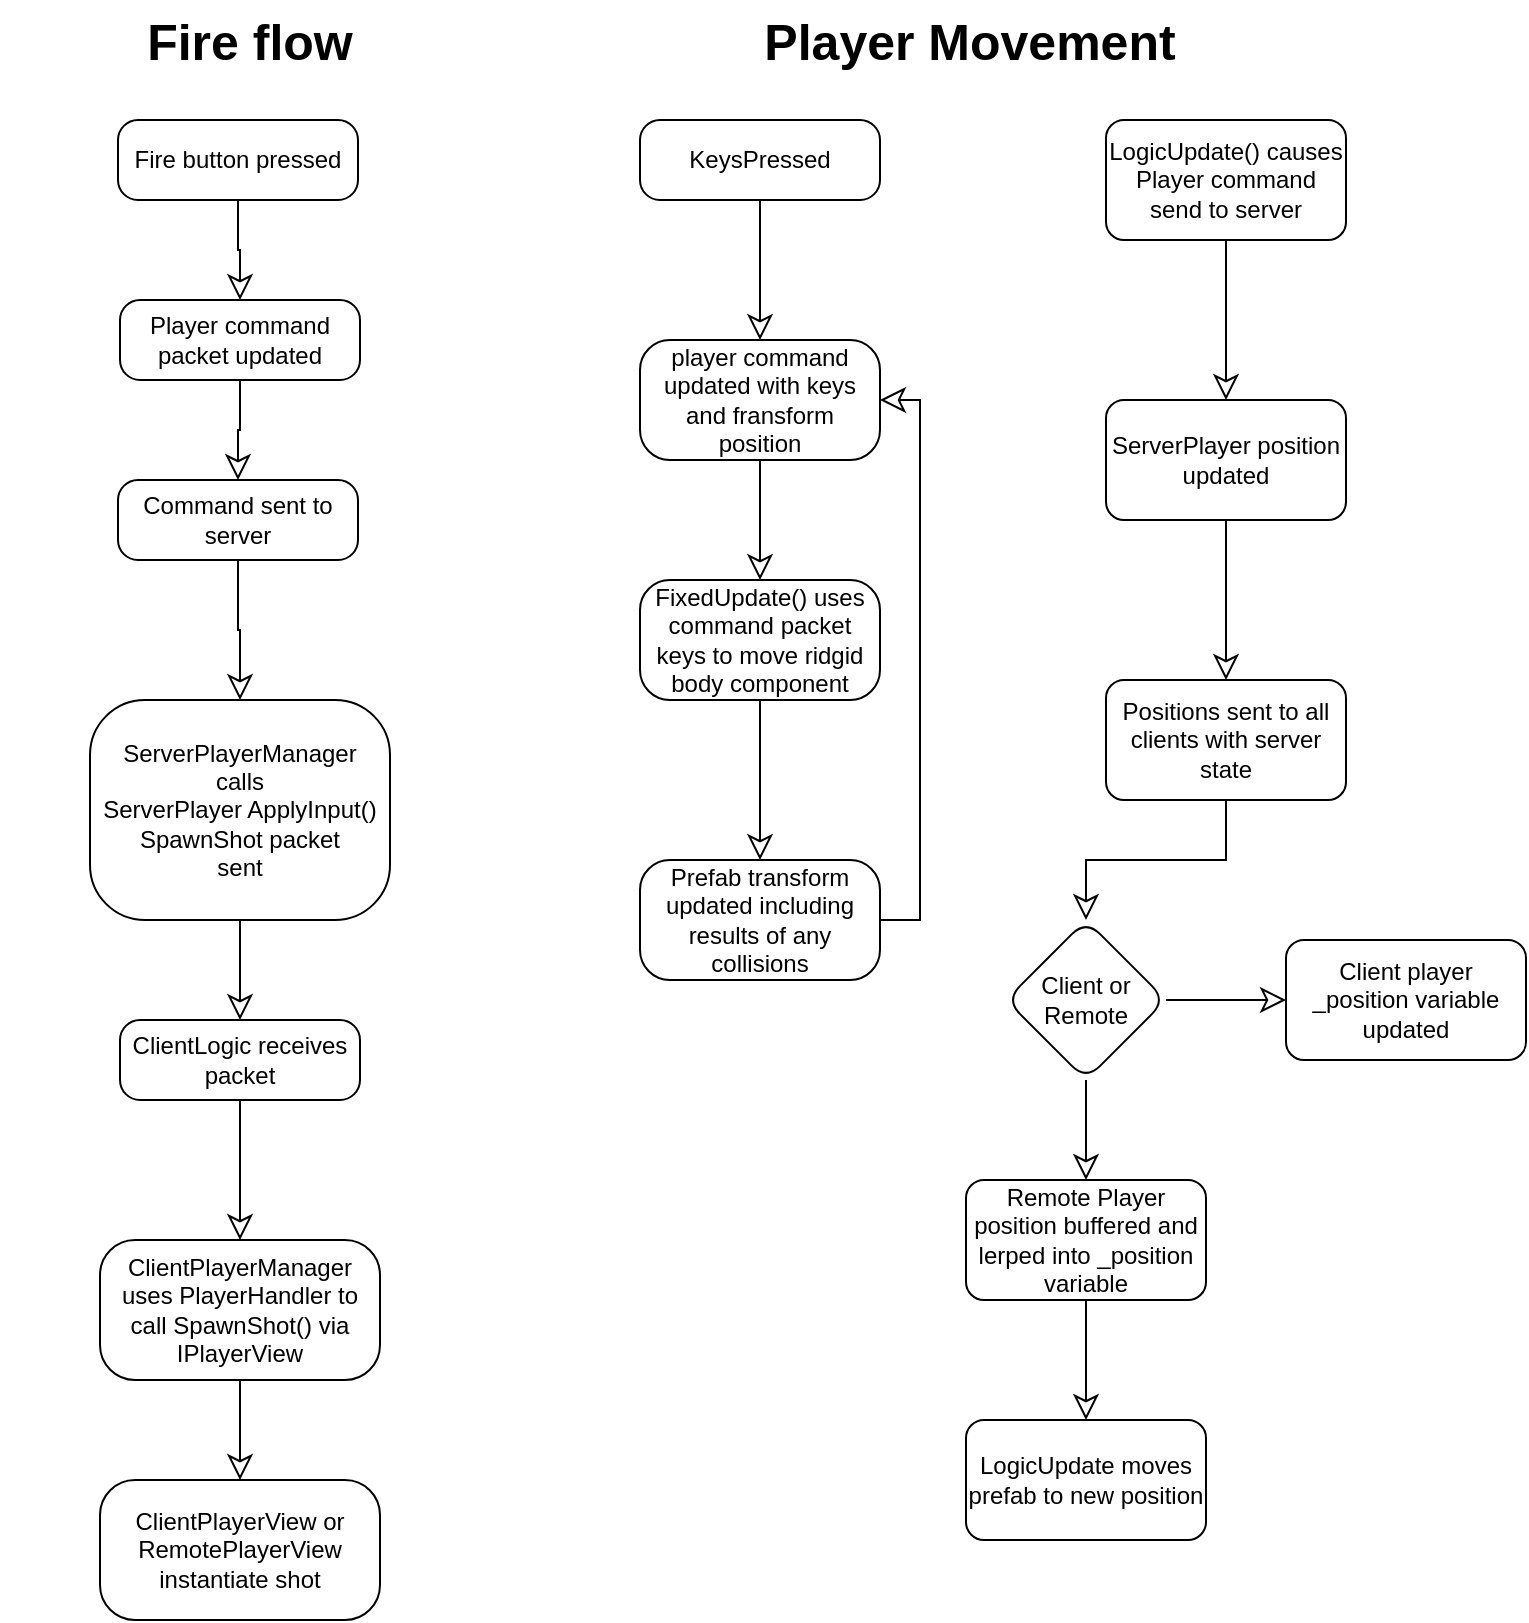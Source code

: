 <mxfile version="13.9.9" type="device"><diagram id="C5RBs43oDa-KdzZeNtuy" name="Page-1"><mxGraphModel dx="1182" dy="792" grid="1" gridSize="10" guides="1" tooltips="1" connect="1" arrows="1" fold="1" page="1" pageScale="1" pageWidth="827" pageHeight="1169" math="0" shadow="0"><root><mxCell id="WIyWlLk6GJQsqaUBKTNV-0"/><mxCell id="WIyWlLk6GJQsqaUBKTNV-1" parent="WIyWlLk6GJQsqaUBKTNV-0"/><mxCell id="PQIq1KSmwl1kPF-VCO2N-15" value="" style="edgeStyle=orthogonalEdgeStyle;rounded=0;orthogonalLoop=1;jettySize=auto;html=1;endFill=0;endSize=10;" edge="1" parent="WIyWlLk6GJQsqaUBKTNV-1" source="WIyWlLk6GJQsqaUBKTNV-3" target="PQIq1KSmwl1kPF-VCO2N-1"><mxGeometry relative="1" as="geometry"/></mxCell><object label="Fire button pressed" id="WIyWlLk6GJQsqaUBKTNV-3"><mxCell style="rounded=1;whiteSpace=wrap;html=1;fontSize=12;glass=0;strokeWidth=1;shadow=0;arcSize=25;" parent="WIyWlLk6GJQsqaUBKTNV-1" vertex="1"><mxGeometry x="86" y="140" width="120" height="40" as="geometry"/></mxCell></object><mxCell id="PQIq1KSmwl1kPF-VCO2N-0" value="&lt;font style=&quot;font-size: 25px&quot;&gt;&lt;b&gt;Fire flow&lt;/b&gt;&lt;/font&gt;" style="text;html=1;strokeColor=none;fillColor=none;align=center;verticalAlign=middle;whiteSpace=wrap;rounded=0;" vertex="1" parent="WIyWlLk6GJQsqaUBKTNV-1"><mxGeometry x="27" y="80" width="250" height="40" as="geometry"/></mxCell><mxCell id="PQIq1KSmwl1kPF-VCO2N-16" value="" style="edgeStyle=orthogonalEdgeStyle;rounded=0;orthogonalLoop=1;jettySize=auto;html=1;endFill=0;endSize=10;" edge="1" parent="WIyWlLk6GJQsqaUBKTNV-1" source="PQIq1KSmwl1kPF-VCO2N-1" target="PQIq1KSmwl1kPF-VCO2N-4"><mxGeometry relative="1" as="geometry"/></mxCell><object label="Player command packet updated" id="PQIq1KSmwl1kPF-VCO2N-1"><mxCell style="rounded=1;whiteSpace=wrap;html=1;fontSize=12;glass=0;strokeWidth=1;shadow=0;arcSize=25;" vertex="1" parent="WIyWlLk6GJQsqaUBKTNV-1"><mxGeometry x="87" y="230" width="120" height="40" as="geometry"/></mxCell></object><mxCell id="PQIq1KSmwl1kPF-VCO2N-13" value="" style="edgeStyle=orthogonalEdgeStyle;rounded=0;orthogonalLoop=1;jettySize=auto;html=1;endFill=0;endSize=10;" edge="1" parent="WIyWlLk6GJQsqaUBKTNV-1" source="PQIq1KSmwl1kPF-VCO2N-4" target="PQIq1KSmwl1kPF-VCO2N-6"><mxGeometry relative="1" as="geometry"/></mxCell><object label="Command sent to server" id="PQIq1KSmwl1kPF-VCO2N-4"><mxCell style="rounded=1;whiteSpace=wrap;html=1;fontSize=12;glass=0;strokeWidth=1;shadow=0;arcSize=25;" vertex="1" parent="WIyWlLk6GJQsqaUBKTNV-1"><mxGeometry x="86" y="320" width="120" height="40" as="geometry"/></mxCell></object><mxCell id="PQIq1KSmwl1kPF-VCO2N-11" style="edgeStyle=orthogonalEdgeStyle;rounded=0;orthogonalLoop=1;jettySize=auto;html=1;entryX=0.5;entryY=0;entryDx=0;entryDy=0;endFill=0;endSize=10;" edge="1" parent="WIyWlLk6GJQsqaUBKTNV-1" source="PQIq1KSmwl1kPF-VCO2N-6" target="PQIq1KSmwl1kPF-VCO2N-8"><mxGeometry relative="1" as="geometry"/></mxCell><object label="ServerPlayerManager&lt;br&gt;calls&lt;br&gt;ServerPlayer ApplyInput()&lt;br&gt;SpawnShot packet&lt;br&gt;sent" id="PQIq1KSmwl1kPF-VCO2N-6"><mxCell style="rounded=1;whiteSpace=wrap;html=1;fontSize=12;glass=0;strokeWidth=1;shadow=0;arcSize=25;" vertex="1" parent="WIyWlLk6GJQsqaUBKTNV-1"><mxGeometry x="72" y="430" width="150" height="110" as="geometry"/></mxCell></object><mxCell id="PQIq1KSmwl1kPF-VCO2N-10" value="" style="edgeStyle=orthogonalEdgeStyle;rounded=0;orthogonalLoop=1;jettySize=auto;html=1;endFill=0;endSize=10;" edge="1" parent="WIyWlLk6GJQsqaUBKTNV-1" source="PQIq1KSmwl1kPF-VCO2N-8" target="PQIq1KSmwl1kPF-VCO2N-9"><mxGeometry relative="1" as="geometry"/></mxCell><object label="ClientLogic receives packet" id="PQIq1KSmwl1kPF-VCO2N-8"><mxCell style="rounded=1;whiteSpace=wrap;html=1;fontSize=12;glass=0;strokeWidth=1;shadow=0;arcSize=25;" vertex="1" parent="WIyWlLk6GJQsqaUBKTNV-1"><mxGeometry x="87" y="590" width="120" height="40" as="geometry"/></mxCell></object><mxCell id="PQIq1KSmwl1kPF-VCO2N-18" value="" style="edgeStyle=orthogonalEdgeStyle;rounded=0;orthogonalLoop=1;jettySize=auto;html=1;endFill=0;endSize=10;" edge="1" parent="WIyWlLk6GJQsqaUBKTNV-1" source="PQIq1KSmwl1kPF-VCO2N-9" target="PQIq1KSmwl1kPF-VCO2N-17"><mxGeometry relative="1" as="geometry"/></mxCell><mxCell id="PQIq1KSmwl1kPF-VCO2N-9" value="ClientPlayerManager uses PlayerHandler to call SpawnShot() via IPlayerView" style="whiteSpace=wrap;html=1;rounded=1;shadow=0;strokeWidth=1;glass=0;arcSize=25;" vertex="1" parent="WIyWlLk6GJQsqaUBKTNV-1"><mxGeometry x="77" y="700" width="140" height="70" as="geometry"/></mxCell><mxCell id="PQIq1KSmwl1kPF-VCO2N-17" value="ClientPlayerView or&lt;br&gt;RemotePlayerView&lt;br&gt;instantiate shot" style="whiteSpace=wrap;html=1;rounded=1;shadow=0;strokeWidth=1;glass=0;arcSize=25;" vertex="1" parent="WIyWlLk6GJQsqaUBKTNV-1"><mxGeometry x="77" y="820" width="140" height="70" as="geometry"/></mxCell><mxCell id="PQIq1KSmwl1kPF-VCO2N-19" value="&lt;font style=&quot;font-size: 25px&quot;&gt;&lt;b&gt;Player Movement&lt;/b&gt;&lt;/font&gt;" style="text;html=1;strokeColor=none;fillColor=none;align=center;verticalAlign=middle;whiteSpace=wrap;rounded=0;" vertex="1" parent="WIyWlLk6GJQsqaUBKTNV-1"><mxGeometry x="387" y="80" width="250" height="40" as="geometry"/></mxCell><mxCell id="PQIq1KSmwl1kPF-VCO2N-22" value="" style="edgeStyle=orthogonalEdgeStyle;rounded=0;orthogonalLoop=1;jettySize=auto;html=1;endFill=0;endSize=10;" edge="1" parent="WIyWlLk6GJQsqaUBKTNV-1" source="PQIq1KSmwl1kPF-VCO2N-20" target="PQIq1KSmwl1kPF-VCO2N-21"><mxGeometry relative="1" as="geometry"/></mxCell><object label="KeysPressed" id="PQIq1KSmwl1kPF-VCO2N-20"><mxCell style="rounded=1;whiteSpace=wrap;html=1;fontSize=12;glass=0;strokeWidth=1;shadow=0;arcSize=25;" vertex="1" parent="WIyWlLk6GJQsqaUBKTNV-1"><mxGeometry x="347" y="140" width="120" height="40" as="geometry"/></mxCell></object><mxCell id="PQIq1KSmwl1kPF-VCO2N-24" value="" style="edgeStyle=orthogonalEdgeStyle;rounded=0;orthogonalLoop=1;jettySize=auto;html=1;endFill=0;endSize=10;" edge="1" parent="WIyWlLk6GJQsqaUBKTNV-1" source="PQIq1KSmwl1kPF-VCO2N-21" target="PQIq1KSmwl1kPF-VCO2N-23"><mxGeometry relative="1" as="geometry"/></mxCell><mxCell id="PQIq1KSmwl1kPF-VCO2N-21" value="player command updated with keys and fransform position" style="whiteSpace=wrap;html=1;rounded=1;shadow=0;strokeWidth=1;glass=0;arcSize=25;" vertex="1" parent="WIyWlLk6GJQsqaUBKTNV-1"><mxGeometry x="347" y="250" width="120" height="60" as="geometry"/></mxCell><mxCell id="PQIq1KSmwl1kPF-VCO2N-26" value="" style="edgeStyle=orthogonalEdgeStyle;rounded=0;orthogonalLoop=1;jettySize=auto;html=1;endFill=0;endSize=10;" edge="1" parent="WIyWlLk6GJQsqaUBKTNV-1" source="PQIq1KSmwl1kPF-VCO2N-23" target="PQIq1KSmwl1kPF-VCO2N-25"><mxGeometry relative="1" as="geometry"/></mxCell><mxCell id="PQIq1KSmwl1kPF-VCO2N-23" value="FixedUpdate() uses command packet keys to move ridgid body component" style="whiteSpace=wrap;html=1;rounded=1;shadow=0;strokeWidth=1;glass=0;arcSize=25;" vertex="1" parent="WIyWlLk6GJQsqaUBKTNV-1"><mxGeometry x="347" y="370" width="120" height="60" as="geometry"/></mxCell><mxCell id="PQIq1KSmwl1kPF-VCO2N-28" value="" style="edgeStyle=orthogonalEdgeStyle;rounded=0;orthogonalLoop=1;jettySize=auto;html=1;endFill=0;endSize=10;entryX=1;entryY=0.5;entryDx=0;entryDy=0;" edge="1" parent="WIyWlLk6GJQsqaUBKTNV-1" source="PQIq1KSmwl1kPF-VCO2N-25" target="PQIq1KSmwl1kPF-VCO2N-21"><mxGeometry relative="1" as="geometry"><mxPoint x="547" y="560" as="targetPoint"/><Array as="points"><mxPoint x="487" y="540"/><mxPoint x="487" y="280"/></Array></mxGeometry></mxCell><mxCell id="PQIq1KSmwl1kPF-VCO2N-25" value="Prefab transform updated including results of any collisions" style="whiteSpace=wrap;html=1;rounded=1;shadow=0;strokeWidth=1;glass=0;arcSize=25;" vertex="1" parent="WIyWlLk6GJQsqaUBKTNV-1"><mxGeometry x="347" y="510" width="120" height="60" as="geometry"/></mxCell><mxCell id="PQIq1KSmwl1kPF-VCO2N-31" value="" style="edgeStyle=orthogonalEdgeStyle;rounded=0;orthogonalLoop=1;jettySize=auto;html=1;endFill=0;endSize=10;" edge="1" parent="WIyWlLk6GJQsqaUBKTNV-1" source="PQIq1KSmwl1kPF-VCO2N-29" target="PQIq1KSmwl1kPF-VCO2N-30"><mxGeometry relative="1" as="geometry"/></mxCell><mxCell id="PQIq1KSmwl1kPF-VCO2N-29" value="LogicUpdate() causes Player command send to server" style="rounded=1;whiteSpace=wrap;html=1;" vertex="1" parent="WIyWlLk6GJQsqaUBKTNV-1"><mxGeometry x="580" y="140" width="120" height="60" as="geometry"/></mxCell><mxCell id="PQIq1KSmwl1kPF-VCO2N-33" value="" style="edgeStyle=orthogonalEdgeStyle;rounded=0;orthogonalLoop=1;jettySize=auto;html=1;endFill=0;endSize=10;" edge="1" parent="WIyWlLk6GJQsqaUBKTNV-1" source="PQIq1KSmwl1kPF-VCO2N-30" target="PQIq1KSmwl1kPF-VCO2N-32"><mxGeometry relative="1" as="geometry"/></mxCell><mxCell id="PQIq1KSmwl1kPF-VCO2N-30" value="ServerPlayer position updated" style="whiteSpace=wrap;html=1;rounded=1;" vertex="1" parent="WIyWlLk6GJQsqaUBKTNV-1"><mxGeometry x="580" y="280" width="120" height="60" as="geometry"/></mxCell><mxCell id="PQIq1KSmwl1kPF-VCO2N-37" value="" style="edgeStyle=orthogonalEdgeStyle;rounded=0;orthogonalLoop=1;jettySize=auto;html=1;endFill=0;endSize=10;" edge="1" parent="WIyWlLk6GJQsqaUBKTNV-1" source="PQIq1KSmwl1kPF-VCO2N-32" target="PQIq1KSmwl1kPF-VCO2N-36"><mxGeometry relative="1" as="geometry"/></mxCell><mxCell id="PQIq1KSmwl1kPF-VCO2N-32" value="Positions sent to all clients with server state" style="whiteSpace=wrap;html=1;rounded=1;" vertex="1" parent="WIyWlLk6GJQsqaUBKTNV-1"><mxGeometry x="580" y="420" width="120" height="60" as="geometry"/></mxCell><mxCell id="PQIq1KSmwl1kPF-VCO2N-39" value="" style="edgeStyle=orthogonalEdgeStyle;rounded=0;orthogonalLoop=1;jettySize=auto;html=1;endFill=0;endSize=10;" edge="1" parent="WIyWlLk6GJQsqaUBKTNV-1" source="PQIq1KSmwl1kPF-VCO2N-36" target="PQIq1KSmwl1kPF-VCO2N-38"><mxGeometry relative="1" as="geometry"/></mxCell><mxCell id="PQIq1KSmwl1kPF-VCO2N-41" value="" style="edgeStyle=orthogonalEdgeStyle;rounded=0;orthogonalLoop=1;jettySize=auto;html=1;endFill=0;endSize=10;" edge="1" parent="WIyWlLk6GJQsqaUBKTNV-1" source="PQIq1KSmwl1kPF-VCO2N-36" target="PQIq1KSmwl1kPF-VCO2N-40"><mxGeometry relative="1" as="geometry"/></mxCell><mxCell id="PQIq1KSmwl1kPF-VCO2N-36" value="Client or Remote" style="rhombus;whiteSpace=wrap;html=1;rounded=1;" vertex="1" parent="WIyWlLk6GJQsqaUBKTNV-1"><mxGeometry x="530" y="540" width="80" height="80" as="geometry"/></mxCell><mxCell id="PQIq1KSmwl1kPF-VCO2N-38" value="Client player _position variable updated" style="whiteSpace=wrap;html=1;rounded=1;" vertex="1" parent="WIyWlLk6GJQsqaUBKTNV-1"><mxGeometry x="670" y="550" width="120" height="60" as="geometry"/></mxCell><mxCell id="PQIq1KSmwl1kPF-VCO2N-43" value="" style="edgeStyle=orthogonalEdgeStyle;rounded=0;orthogonalLoop=1;jettySize=auto;html=1;endFill=0;endSize=10;" edge="1" parent="WIyWlLk6GJQsqaUBKTNV-1" source="PQIq1KSmwl1kPF-VCO2N-40" target="PQIq1KSmwl1kPF-VCO2N-42"><mxGeometry relative="1" as="geometry"/></mxCell><mxCell id="PQIq1KSmwl1kPF-VCO2N-40" value="Remote Player position buffered and lerped into _position variable" style="whiteSpace=wrap;html=1;rounded=1;" vertex="1" parent="WIyWlLk6GJQsqaUBKTNV-1"><mxGeometry x="510" y="670" width="120" height="60" as="geometry"/></mxCell><mxCell id="PQIq1KSmwl1kPF-VCO2N-42" value="LogicUpdate moves prefab to new position" style="whiteSpace=wrap;html=1;rounded=1;" vertex="1" parent="WIyWlLk6GJQsqaUBKTNV-1"><mxGeometry x="510" y="790" width="120" height="60" as="geometry"/></mxCell></root></mxGraphModel></diagram></mxfile>